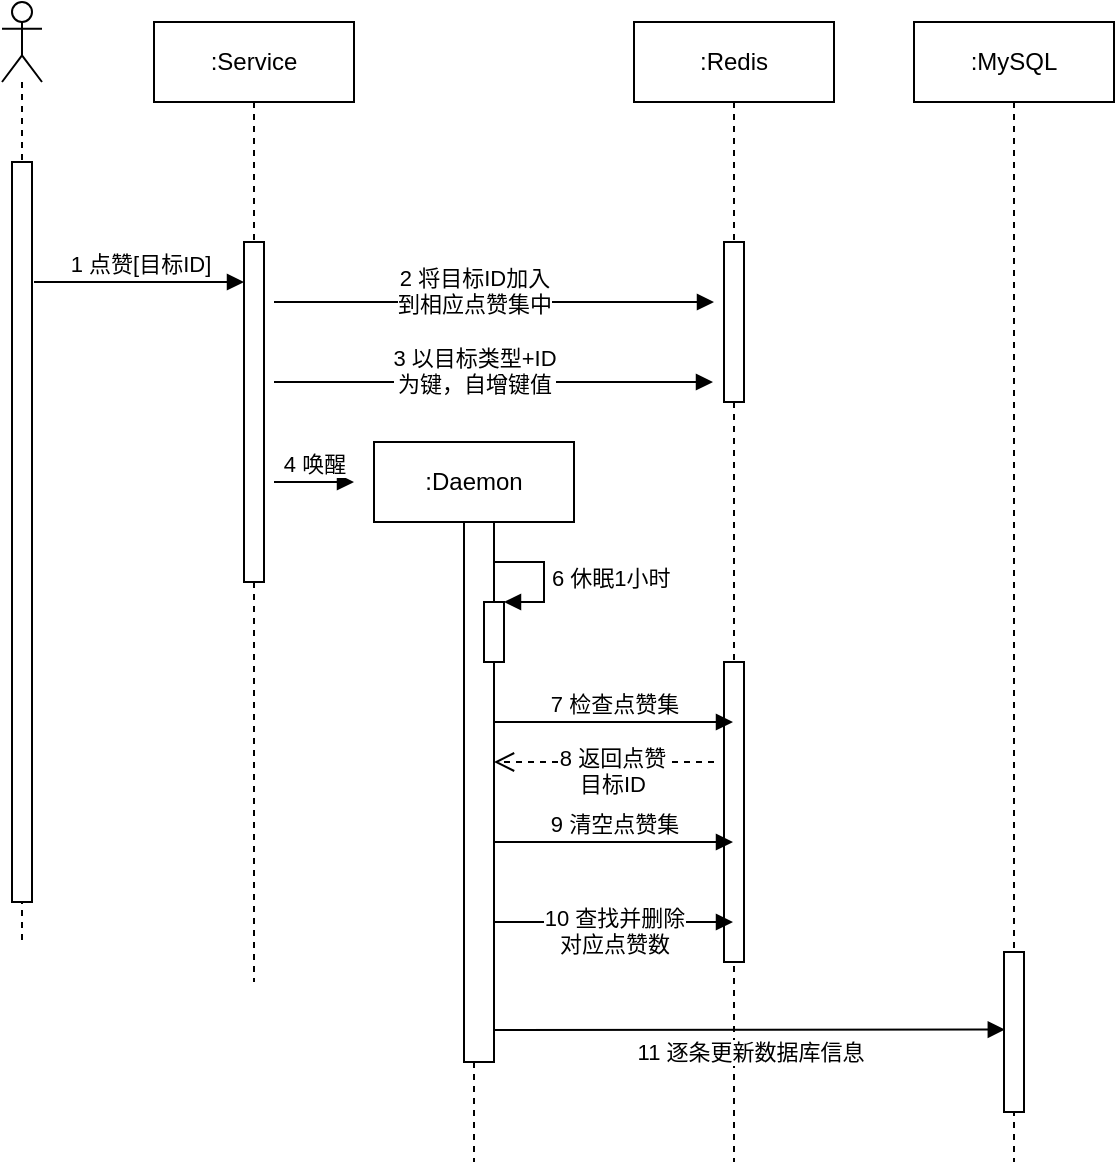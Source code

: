 <mxfile version="13.7.3" type="device"><diagram id="IR0jAXnOMIcN-b3VNBR2" name="第 1 页"><mxGraphModel dx="1037" dy="609" grid="1" gridSize="10" guides="1" tooltips="1" connect="1" arrows="1" fold="1" page="1" pageScale="1" pageWidth="827" pageHeight="1169" math="0" shadow="0"><root><mxCell id="0"/><mxCell id="1" parent="0"/><mxCell id="1YKQXD_VDhXfI55eeEXc-2" value="" style="shape=umlLifeline;participant=umlActor;perimeter=lifelinePerimeter;whiteSpace=wrap;html=1;container=1;collapsible=0;recursiveResize=0;verticalAlign=top;spacingTop=36;outlineConnect=0;" vertex="1" parent="1"><mxGeometry x="14" y="70" width="20" height="470" as="geometry"/></mxCell><mxCell id="1YKQXD_VDhXfI55eeEXc-3" value="" style="html=1;points=[];perimeter=orthogonalPerimeter;" vertex="1" parent="1YKQXD_VDhXfI55eeEXc-2"><mxGeometry x="5" y="80" width="10" height="370" as="geometry"/></mxCell><mxCell id="1YKQXD_VDhXfI55eeEXc-6" value=":Service" style="shape=umlLifeline;perimeter=lifelinePerimeter;whiteSpace=wrap;html=1;container=1;collapsible=0;recursiveResize=0;outlineConnect=0;" vertex="1" parent="1"><mxGeometry x="90" y="80" width="100" height="480" as="geometry"/></mxCell><mxCell id="1YKQXD_VDhXfI55eeEXc-22" value="" style="html=1;points=[];perimeter=orthogonalPerimeter;strokeWidth=1;" vertex="1" parent="1YKQXD_VDhXfI55eeEXc-6"><mxGeometry x="45" y="110" width="10" height="170" as="geometry"/></mxCell><mxCell id="1YKQXD_VDhXfI55eeEXc-33" value="4 唤醒" style="html=1;verticalAlign=bottom;endArrow=block;" edge="1" parent="1YKQXD_VDhXfI55eeEXc-6"><mxGeometry width="80" relative="1" as="geometry"><mxPoint x="60" y="230" as="sourcePoint"/><mxPoint x="100" y="230" as="targetPoint"/></mxGeometry></mxCell><mxCell id="1YKQXD_VDhXfI55eeEXc-10" value=":Redis" style="shape=umlLifeline;perimeter=lifelinePerimeter;whiteSpace=wrap;html=1;container=1;collapsible=0;recursiveResize=0;outlineConnect=0;" vertex="1" parent="1"><mxGeometry x="330" y="80" width="100" height="570" as="geometry"/></mxCell><mxCell id="1YKQXD_VDhXfI55eeEXc-11" value="" style="html=1;points=[];perimeter=orthogonalPerimeter;strokeWidth=1;" vertex="1" parent="1YKQXD_VDhXfI55eeEXc-10"><mxGeometry x="45" y="110" width="10" height="80" as="geometry"/></mxCell><mxCell id="1YKQXD_VDhXfI55eeEXc-26" value="" style="html=1;points=[];perimeter=orthogonalPerimeter;strokeWidth=1;" vertex="1" parent="1YKQXD_VDhXfI55eeEXc-10"><mxGeometry x="45" y="320" width="10" height="150" as="geometry"/></mxCell><mxCell id="1YKQXD_VDhXfI55eeEXc-17" value=":MySQL" style="shape=umlLifeline;perimeter=lifelinePerimeter;whiteSpace=wrap;html=1;container=1;collapsible=0;recursiveResize=0;outlineConnect=0;" vertex="1" parent="1"><mxGeometry x="470" y="80" width="100" height="570" as="geometry"/></mxCell><mxCell id="1YKQXD_VDhXfI55eeEXc-23" value="" style="html=1;points=[];perimeter=orthogonalPerimeter;strokeWidth=1;" vertex="1" parent="1YKQXD_VDhXfI55eeEXc-17"><mxGeometry x="45" y="465" width="10" height="80" as="geometry"/></mxCell><mxCell id="1YKQXD_VDhXfI55eeEXc-24" value=":Daemon" style="shape=umlLifeline;perimeter=lifelinePerimeter;whiteSpace=wrap;html=1;container=1;collapsible=0;recursiveResize=0;outlineConnect=0;" vertex="1" parent="1"><mxGeometry x="200" y="290" width="100" height="360" as="geometry"/></mxCell><mxCell id="1YKQXD_VDhXfI55eeEXc-25" value="" style="html=1;points=[];perimeter=orthogonalPerimeter;strokeWidth=1;" vertex="1" parent="1YKQXD_VDhXfI55eeEXc-24"><mxGeometry x="45" y="40" width="15" height="270" as="geometry"/></mxCell><mxCell id="1YKQXD_VDhXfI55eeEXc-34" value="" style="html=1;points=[];perimeter=orthogonalPerimeter;" vertex="1" parent="1YKQXD_VDhXfI55eeEXc-24"><mxGeometry x="55" y="80" width="10" height="30" as="geometry"/></mxCell><mxCell id="1YKQXD_VDhXfI55eeEXc-35" value="6 休眠1小时" style="edgeStyle=orthogonalEdgeStyle;html=1;align=left;spacingLeft=2;endArrow=block;rounded=0;entryX=1;entryY=0;" edge="1" target="1YKQXD_VDhXfI55eeEXc-34" parent="1YKQXD_VDhXfI55eeEXc-24"><mxGeometry relative="1" as="geometry"><mxPoint x="60" y="60" as="sourcePoint"/><Array as="points"><mxPoint x="85" y="60"/></Array></mxGeometry></mxCell><mxCell id="1YKQXD_VDhXfI55eeEXc-36" value="7 检查点赞集" style="html=1;verticalAlign=bottom;endArrow=block;" edge="1" parent="1YKQXD_VDhXfI55eeEXc-24" target="1YKQXD_VDhXfI55eeEXc-10"><mxGeometry width="80" relative="1" as="geometry"><mxPoint x="60" y="140" as="sourcePoint"/><mxPoint x="140" y="140" as="targetPoint"/></mxGeometry></mxCell><mxCell id="1YKQXD_VDhXfI55eeEXc-37" value="8 返回点赞&lt;br&gt;目标ID" style="html=1;verticalAlign=bottom;endArrow=open;dashed=1;endSize=8;" edge="1" parent="1YKQXD_VDhXfI55eeEXc-24" target="1YKQXD_VDhXfI55eeEXc-25"><mxGeometry x="-0.06" y="20" relative="1" as="geometry"><mxPoint x="170" y="160" as="sourcePoint"/><mxPoint x="90" y="160" as="targetPoint"/><mxPoint as="offset"/></mxGeometry></mxCell><mxCell id="1YKQXD_VDhXfI55eeEXc-27" value="1 点赞[目标ID]" style="html=1;verticalAlign=bottom;endArrow=block;" edge="1" parent="1" target="1YKQXD_VDhXfI55eeEXc-22"><mxGeometry width="80" relative="1" as="geometry"><mxPoint x="30" y="210" as="sourcePoint"/><mxPoint x="110" y="210" as="targetPoint"/></mxGeometry></mxCell><mxCell id="1YKQXD_VDhXfI55eeEXc-29" value="2 将目标ID加入&lt;br&gt;到相应点赞集中" style="html=1;verticalAlign=bottom;endArrow=block;" edge="1" parent="1"><mxGeometry x="-0.089" y="-10" width="80" relative="1" as="geometry"><mxPoint x="150" y="220" as="sourcePoint"/><mxPoint x="370" y="220" as="targetPoint"/><mxPoint as="offset"/></mxGeometry></mxCell><mxCell id="1YKQXD_VDhXfI55eeEXc-30" value="3 以目标类型+ID&lt;br&gt;为键，自增键值" style="html=1;verticalAlign=bottom;endArrow=block;" edge="1" parent="1"><mxGeometry x="-0.089" y="-10" width="80" relative="1" as="geometry"><mxPoint x="150" y="260" as="sourcePoint"/><mxPoint x="369.5" y="260" as="targetPoint"/><mxPoint as="offset"/></mxGeometry></mxCell><mxCell id="1YKQXD_VDhXfI55eeEXc-39" value="9 清空点赞集" style="html=1;verticalAlign=bottom;endArrow=block;" edge="1" parent="1"><mxGeometry width="80" relative="1" as="geometry"><mxPoint x="260" y="490" as="sourcePoint"/><mxPoint x="379.5" y="490" as="targetPoint"/></mxGeometry></mxCell><mxCell id="1YKQXD_VDhXfI55eeEXc-40" value="10 查找并删除&lt;br&gt;对应点赞数" style="html=1;verticalAlign=bottom;endArrow=block;" edge="1" parent="1"><mxGeometry x="0.004" y="-20" width="80" relative="1" as="geometry"><mxPoint x="260" y="530" as="sourcePoint"/><mxPoint x="379.5" y="530" as="targetPoint"/><mxPoint as="offset"/></mxGeometry></mxCell><mxCell id="1YKQXD_VDhXfI55eeEXc-41" value="11 逐条更新数据库信息" style="html=1;verticalAlign=bottom;endArrow=block;entryX=0.041;entryY=0.485;entryDx=0;entryDy=0;entryPerimeter=0;" edge="1" parent="1" target="1YKQXD_VDhXfI55eeEXc-23"><mxGeometry x="0.004" y="-20" width="80" relative="1" as="geometry"><mxPoint x="260" y="584" as="sourcePoint"/><mxPoint x="379.5" y="584" as="targetPoint"/><mxPoint as="offset"/></mxGeometry></mxCell></root></mxGraphModel></diagram></mxfile>
